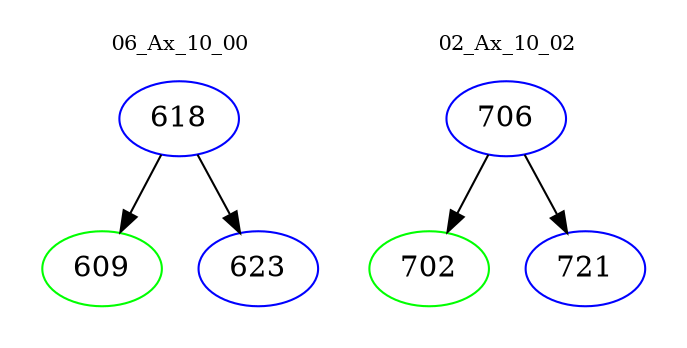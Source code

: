 digraph{
subgraph cluster_0 {
color = white
label = "06_Ax_10_00";
fontsize=10;
T0_618 [label="618", color="blue"]
T0_618 -> T0_609 [color="black"]
T0_609 [label="609", color="green"]
T0_618 -> T0_623 [color="black"]
T0_623 [label="623", color="blue"]
}
subgraph cluster_1 {
color = white
label = "02_Ax_10_02";
fontsize=10;
T1_706 [label="706", color="blue"]
T1_706 -> T1_702 [color="black"]
T1_702 [label="702", color="green"]
T1_706 -> T1_721 [color="black"]
T1_721 [label="721", color="blue"]
}
}
